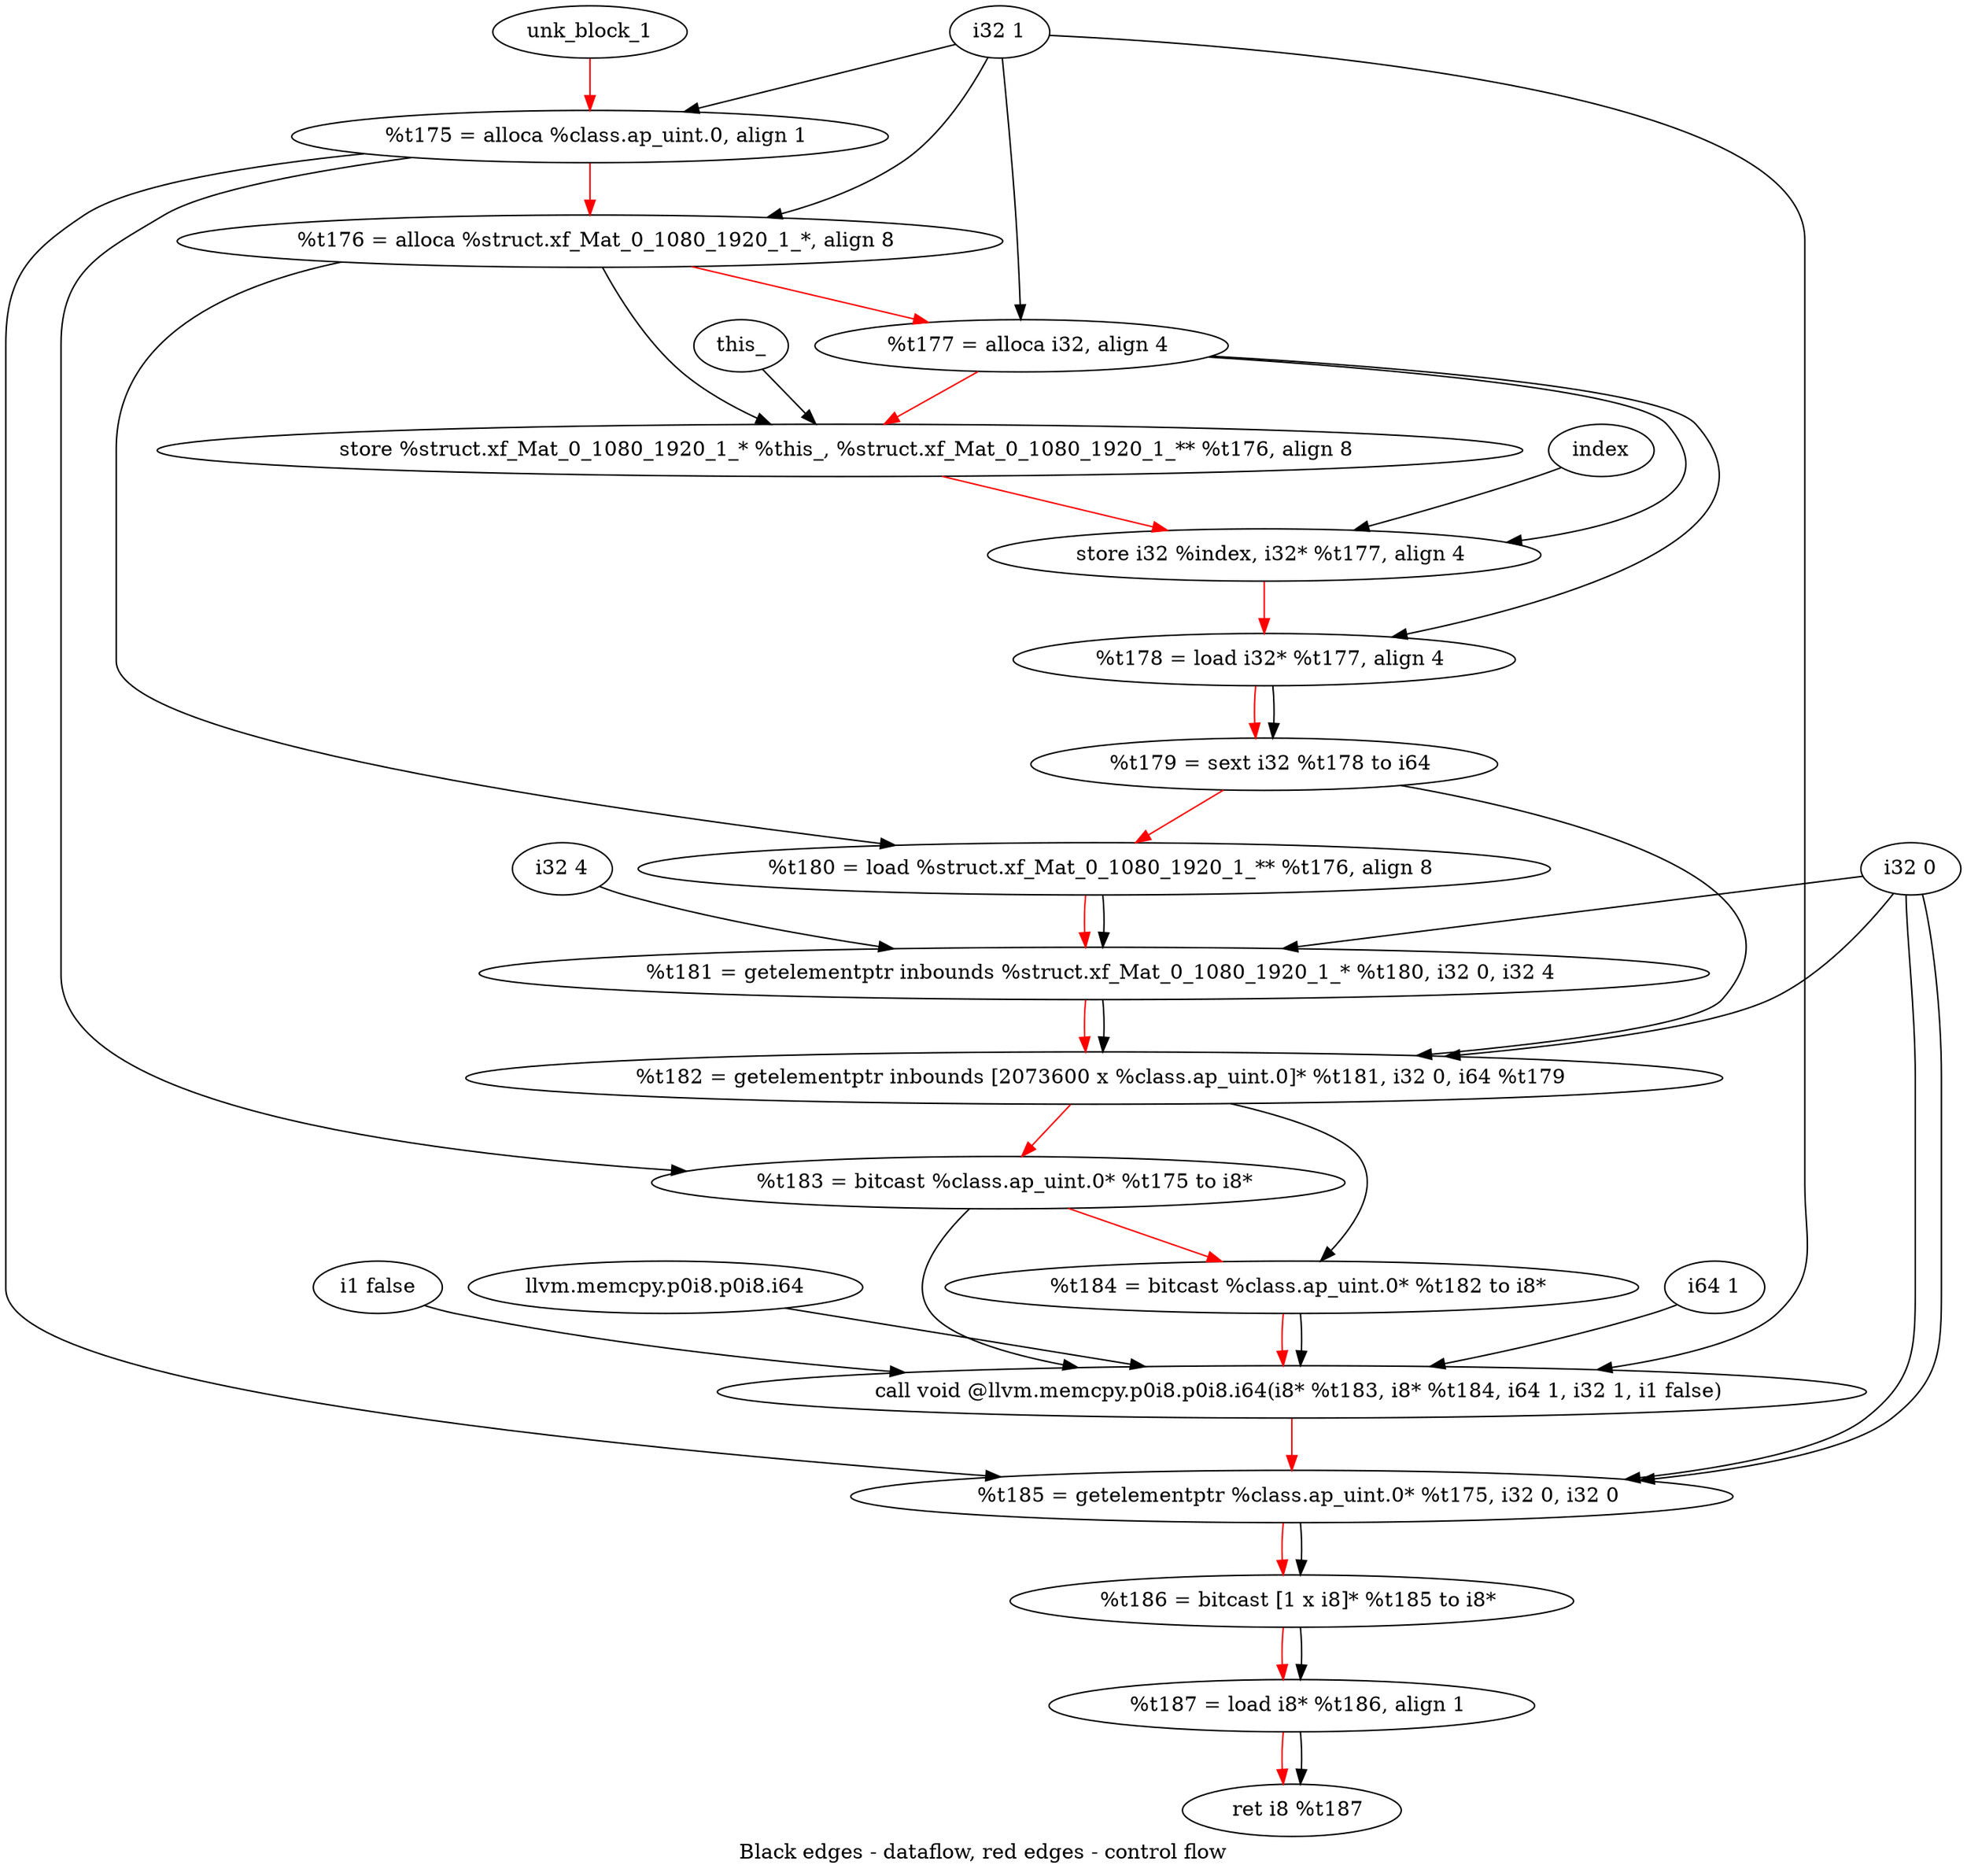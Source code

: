 digraph G {
compound=true
label="Black edges - dataflow, red edges - control flow"
"t175" [label="  %t175 = alloca %class.ap_uint.0, align 1"]
"t176" [label="  %t176 = alloca %struct.xf_Mat_0_1080_1920_1_*, align 8"]
"t177" [label="  %t177 = alloca i32, align 4"]
"_1" [label="  store %struct.xf_Mat_0_1080_1920_1_* %this_, %struct.xf_Mat_0_1080_1920_1_** %t176, align 8"]
"_2" [label="  store i32 %index, i32* %t177, align 4"]
"t178" [label="  %t178 = load i32* %t177, align 4"]
"t179" [label="  %t179 = sext i32 %t178 to i64"]
"t180" [label="  %t180 = load %struct.xf_Mat_0_1080_1920_1_** %t176, align 8"]
"t181" [label="  %t181 = getelementptr inbounds %struct.xf_Mat_0_1080_1920_1_* %t180, i32 0, i32 4"]
"t182" [label="  %t182 = getelementptr inbounds [2073600 x %class.ap_uint.0]* %t181, i32 0, i64 %t179"]
"t183" [label="  %t183 = bitcast %class.ap_uint.0* %t175 to i8*"]
"t184" [label="  %t184 = bitcast %class.ap_uint.0* %t182 to i8*"]
"_3" [label="  call void @llvm.memcpy.p0i8.p0i8.i64(i8* %t183, i8* %t184, i64 1, i32 1, i1 false)"]
"t185" [label="  %t185 = getelementptr %class.ap_uint.0* %t175, i32 0, i32 0"]
"t186" [label="  %t186 = bitcast [1 x i8]* %t185 to i8*"]
"t187" [label="  %t187 = load i8* %t186, align 1"]
"_4" [label="  ret i8 %t187"]
"unk_block_1" -> "t175"[color=red]
"i32 1" -> "t175"
"t175" -> "t176"[color=red weight=2]
"i32 1" -> "t176"
"t176" -> "t177"[color=red weight=2]
"i32 1" -> "t177"
"t177" -> "_1"[color=red weight=2]
"this_" -> "_1"
"t176" -> "_1"
"_1" -> "_2"[color=red weight=2]
"index" -> "_2"
"t177" -> "_2"
"_2" -> "t178"[color=red weight=2]
"t177" -> "t178"
"t178" -> "t179"[color=red weight=2]
"t178" -> "t179"
"t179" -> "t180"[color=red weight=2]
"t176" -> "t180"
"t180" -> "t181"[color=red weight=2]
"t180" -> "t181"
"i32 0" -> "t181"
"i32 4" -> "t181"
"t181" -> "t182"[color=red weight=2]
"t181" -> "t182"
"i32 0" -> "t182"
"t179" -> "t182"
"t182" -> "t183"[color=red weight=2]
"t175" -> "t183"
"t183" -> "t184"[color=red weight=2]
"t182" -> "t184"
"t184" -> "_3"[color=red weight=2]
"t183" -> "_3"
"t184" -> "_3"
"i64 1" -> "_3"
"i32 1" -> "_3"
"i1 false" -> "_3"
"llvm.memcpy.p0i8.p0i8.i64" -> "_3"
"_3" -> "t185"[color=red weight=2]
"t175" -> "t185"
"i32 0" -> "t185"
"i32 0" -> "t185"
"t185" -> "t186"[color=red weight=2]
"t185" -> "t186"
"t186" -> "t187"[color=red weight=2]
"t186" -> "t187"
"t187" -> "_4"[color=red weight=2]
"t187" -> "_4"

}
